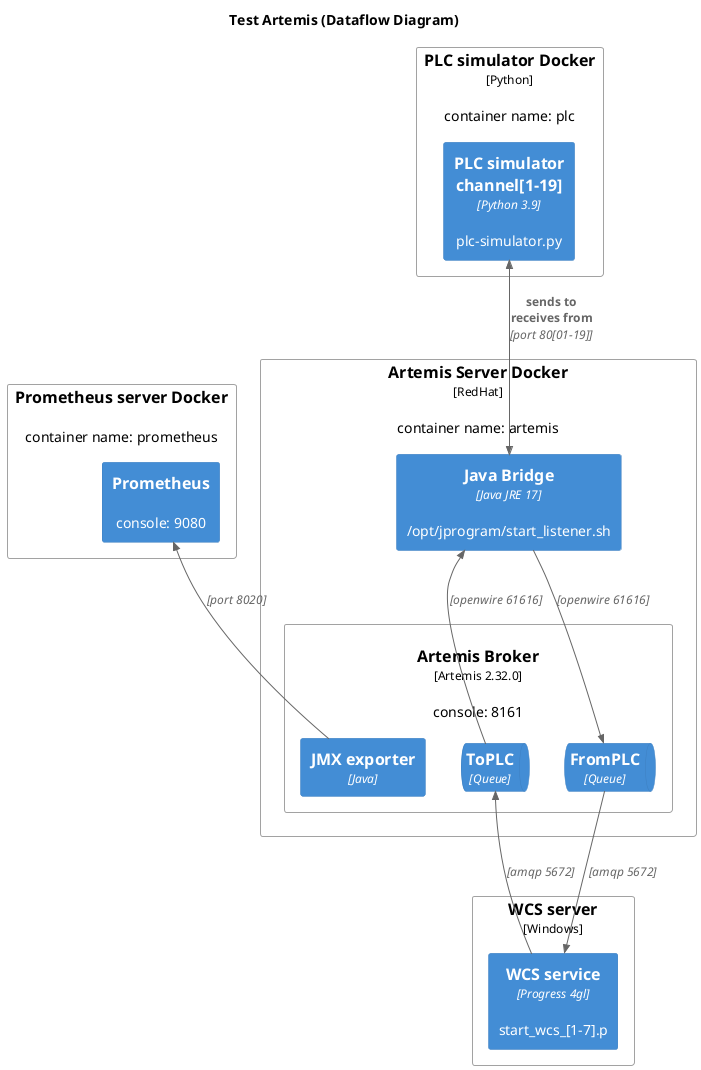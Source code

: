 @startuml
!include <C4/C4_Deployment.puml>

HIDE_STEREOTYPE()
LAYOUT_TOP_DOWN()

title Test Artemis (Dataflow Diagram)

Node(activemqserver, "Artemis Server Docker", "RedHat", "container name: artemis") {
     
    Container(activemqserver_listeners, "Java Bridge", "Java JRE 17", "/opt/jprogram/start_listener.sh")
    
    Node(activemqserver_activemqbroker, "Artemis Broker", "Artemis 2.32.0", "console: 8161", MsgContainer) {
        ContainerQueue(activemqserver_activemqbroker_toplc, "ToPLC", "Queue")
        ContainerQueue(activemqserver_activemqbroker_fromplc, "FromPLC", "Queue")
        Container(activemqserver_activemqbroker_jmxexport, "JMX exporter", "Java")
    }
}

Node(plcsimulator, "PLC simulator Docker", "Python", "container name: plc"){
  Container(plcsimulator_process, "PLC simulator channel[1-19]", "Python 3.9", "plc-simulator.py")
}

Node(prometheusserver, "Prometheus server Docker", "", "container name: prometheus"){
  Container(prometheusserver_process, "Prometheus", "", "console: 9080")
}

Node(wcsserver, "WCS server", "Windows", ""){
  Container(wcsserver_process, "WCS service", "Progress 4gl", "start_wcs_[1-7].p")
}

Rel_U(activemqserver_listeners, activemqserver_activemqbroker_fromplc, "", "openwire 61616")
Rel_U(activemqserver_activemqbroker_toplc, activemqserver_listeners , "", "openwire 61616")

Rel_U(wcsserver_process, activemqserver_activemqbroker_toplc, "", "amqp 5672") 
Rel_U(activemqserver_activemqbroker_fromplc,wcsserver_process, "", "amqp 5672") 
Rel_U(activemqserver_activemqbroker_jmxexport, prometheusserver_process, "", "port 8020")
BiRel(plcsimulator_process, activemqserver_listeners, "sends to\nreceives from", "port 80[01-19]")

@enduml